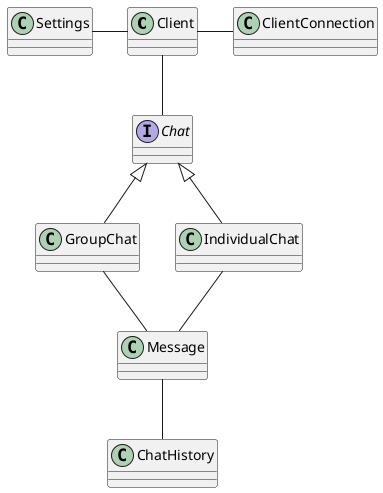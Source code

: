 @startuml
class Client

interface Chat 

class GroupChat extends Chat

class IndividualChat extends Chat

class ChatHistory

class Message

class Settings

class ClientConnection

Client -- Chat 
GroupChat      -- Message 
IndividualChat -- Message
Settings - Client
Client - ClientConnection
Message -- ChatHistory
@enduml
